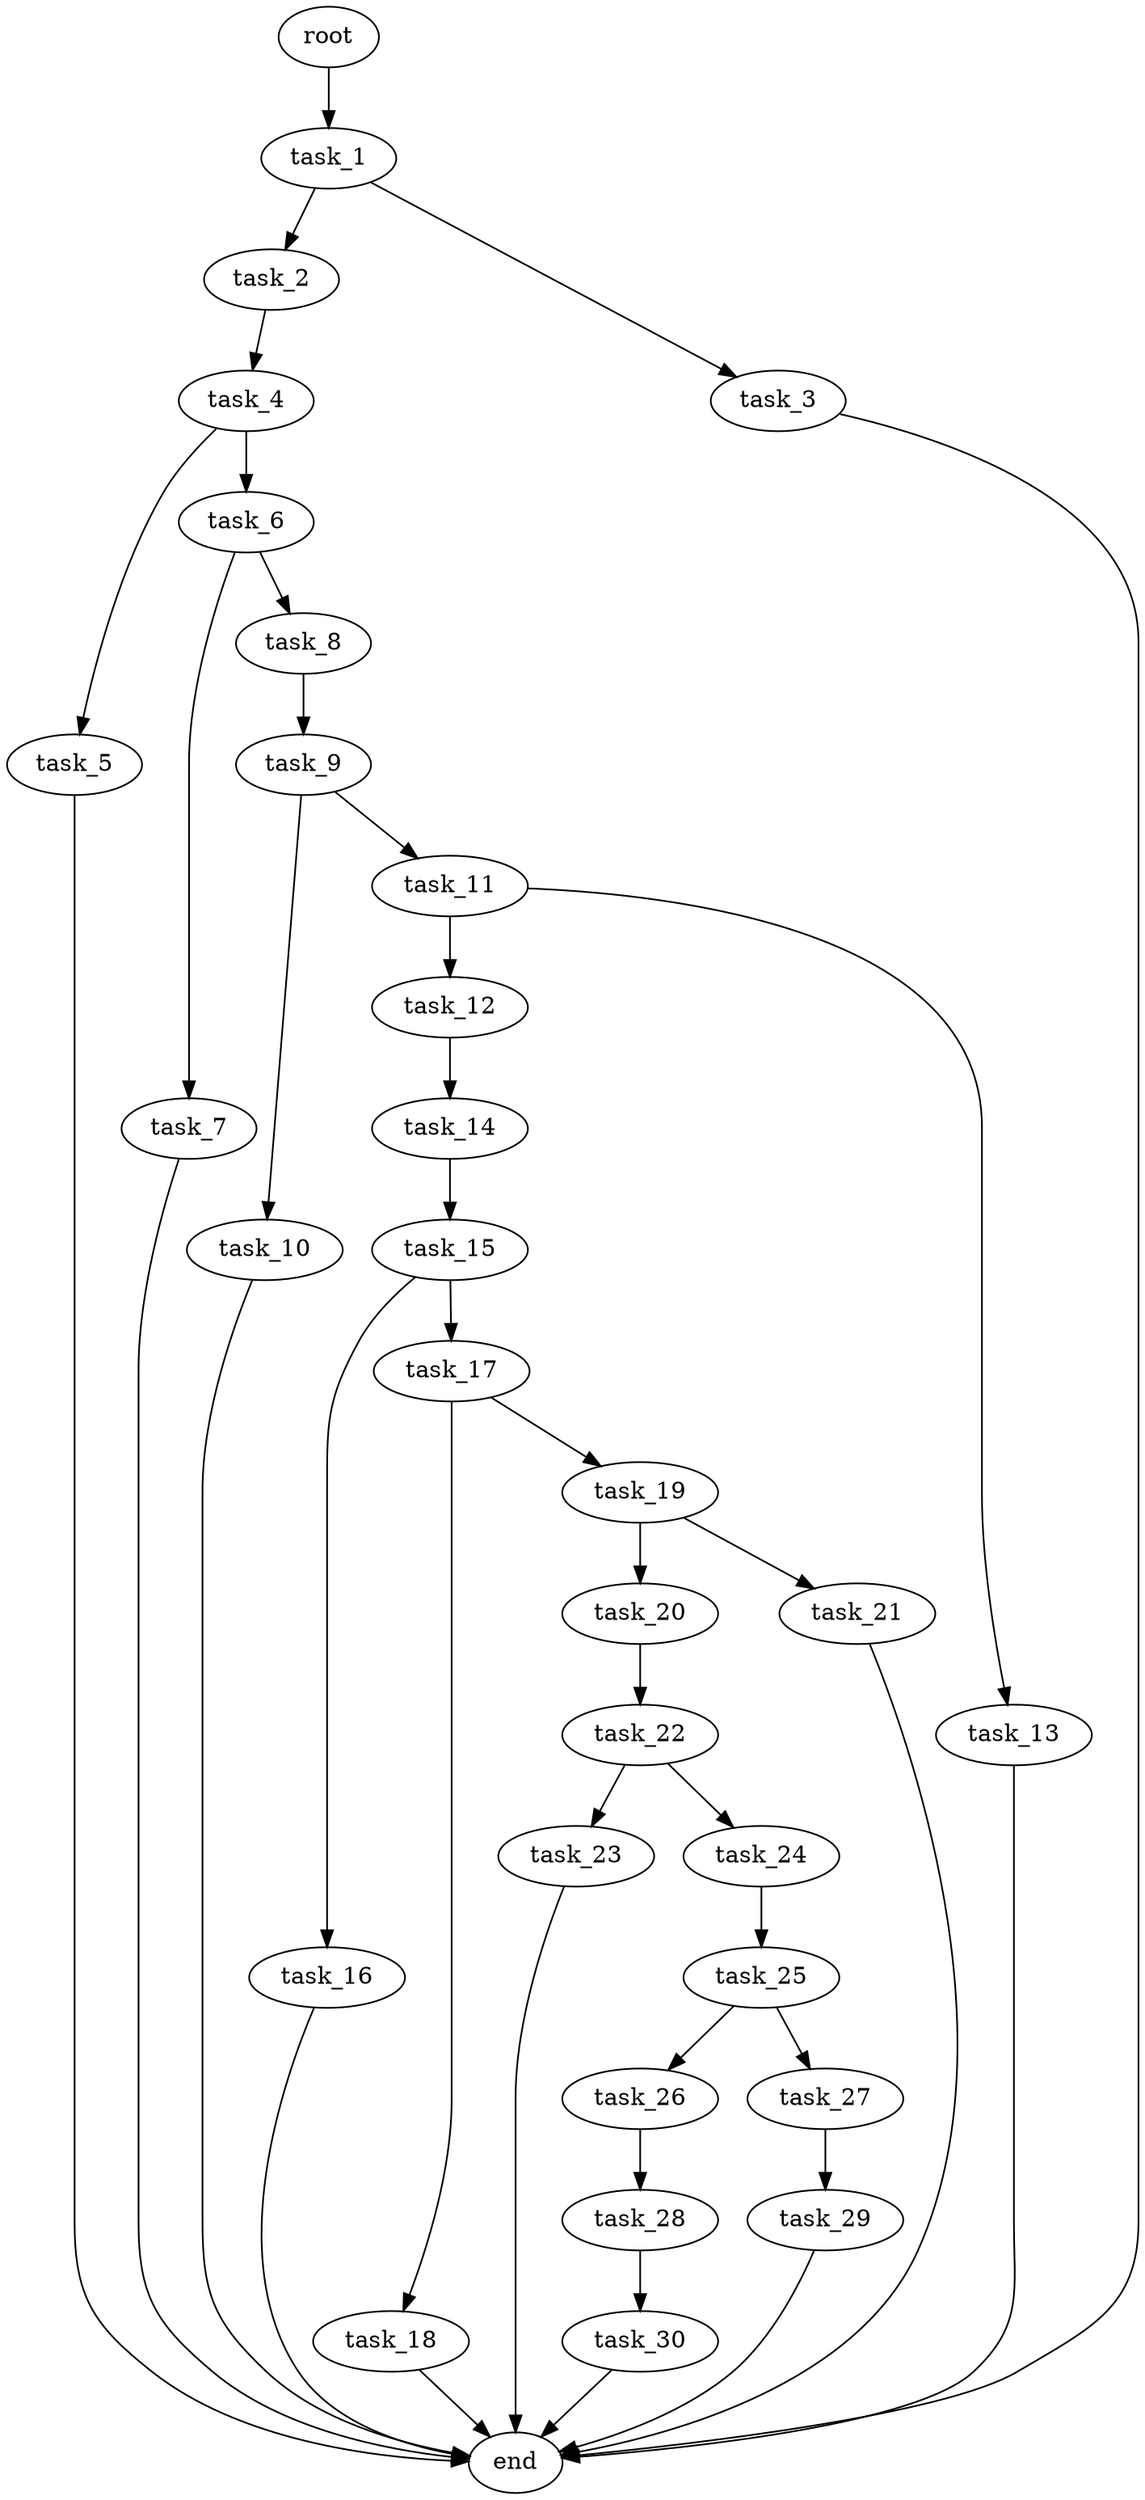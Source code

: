 digraph G {
  root [size="0.000000e+00"];
  task_1 [size="8.137569e+10"];
  task_2 [size="7.060178e+10"];
  task_3 [size="2.975151e+10"];
  task_4 [size="6.145231e+10"];
  task_5 [size="8.484349e+09"];
  task_6 [size="1.340344e+10"];
  task_7 [size="1.179499e+10"];
  task_8 [size="3.054495e+10"];
  task_9 [size="1.831262e+10"];
  task_10 [size="6.934672e+10"];
  task_11 [size="5.108738e+10"];
  task_12 [size="4.182973e+10"];
  task_13 [size="1.379535e+10"];
  task_14 [size="3.837716e+10"];
  task_15 [size="1.858351e+10"];
  task_16 [size="6.355381e+10"];
  task_17 [size="6.934636e+10"];
  task_18 [size="6.452956e+10"];
  task_19 [size="9.998996e+10"];
  task_20 [size="5.549571e+10"];
  task_21 [size="4.896931e+10"];
  task_22 [size="1.403825e+10"];
  task_23 [size="3.146486e+10"];
  task_24 [size="4.510559e+10"];
  task_25 [size="5.370590e+09"];
  task_26 [size="3.591033e+10"];
  task_27 [size="9.682481e+08"];
  task_28 [size="1.366211e+10"];
  task_29 [size="8.152344e+10"];
  task_30 [size="9.638327e+10"];
  end [size="0.000000e+00"];

  root -> task_1 [size="1.000000e-12"];
  task_1 -> task_2 [size="7.060178e+08"];
  task_1 -> task_3 [size="2.975151e+08"];
  task_2 -> task_4 [size="6.145231e+08"];
  task_3 -> end [size="1.000000e-12"];
  task_4 -> task_5 [size="8.484349e+07"];
  task_4 -> task_6 [size="1.340344e+08"];
  task_5 -> end [size="1.000000e-12"];
  task_6 -> task_7 [size="1.179499e+08"];
  task_6 -> task_8 [size="3.054495e+08"];
  task_7 -> end [size="1.000000e-12"];
  task_8 -> task_9 [size="1.831262e+08"];
  task_9 -> task_10 [size="6.934672e+08"];
  task_9 -> task_11 [size="5.108738e+08"];
  task_10 -> end [size="1.000000e-12"];
  task_11 -> task_12 [size="4.182973e+08"];
  task_11 -> task_13 [size="1.379535e+08"];
  task_12 -> task_14 [size="3.837716e+08"];
  task_13 -> end [size="1.000000e-12"];
  task_14 -> task_15 [size="1.858351e+08"];
  task_15 -> task_16 [size="6.355381e+08"];
  task_15 -> task_17 [size="6.934636e+08"];
  task_16 -> end [size="1.000000e-12"];
  task_17 -> task_18 [size="6.452956e+08"];
  task_17 -> task_19 [size="9.998996e+08"];
  task_18 -> end [size="1.000000e-12"];
  task_19 -> task_20 [size="5.549571e+08"];
  task_19 -> task_21 [size="4.896931e+08"];
  task_20 -> task_22 [size="1.403825e+08"];
  task_21 -> end [size="1.000000e-12"];
  task_22 -> task_23 [size="3.146486e+08"];
  task_22 -> task_24 [size="4.510559e+08"];
  task_23 -> end [size="1.000000e-12"];
  task_24 -> task_25 [size="5.370590e+07"];
  task_25 -> task_26 [size="3.591033e+08"];
  task_25 -> task_27 [size="9.682481e+06"];
  task_26 -> task_28 [size="1.366211e+08"];
  task_27 -> task_29 [size="8.152344e+08"];
  task_28 -> task_30 [size="9.638327e+08"];
  task_29 -> end [size="1.000000e-12"];
  task_30 -> end [size="1.000000e-12"];
}
